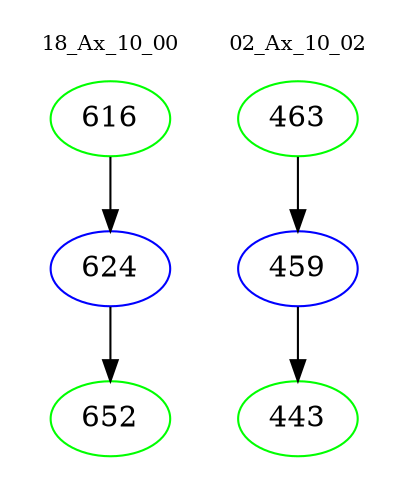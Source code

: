 digraph{
subgraph cluster_0 {
color = white
label = "18_Ax_10_00";
fontsize=10;
T0_616 [label="616", color="green"]
T0_616 -> T0_624 [color="black"]
T0_624 [label="624", color="blue"]
T0_624 -> T0_652 [color="black"]
T0_652 [label="652", color="green"]
}
subgraph cluster_1 {
color = white
label = "02_Ax_10_02";
fontsize=10;
T1_463 [label="463", color="green"]
T1_463 -> T1_459 [color="black"]
T1_459 [label="459", color="blue"]
T1_459 -> T1_443 [color="black"]
T1_443 [label="443", color="green"]
}
}

